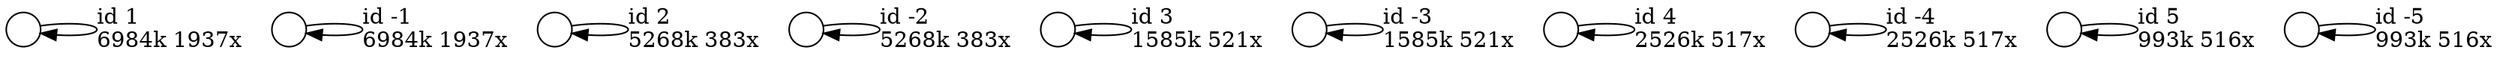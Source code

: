 digraph {
nodesep = 0.5;
node [shape = circle, label = "", height = 0.3];
"0" -> "0" [label = "id 1\l6984k 1937x", color = "black"] ;
"1" -> "1" [label = "id -1\l6984k 1937x", color = "black"] ;
"2" -> "2" [label = "id 2\l5268k 383x", color = "black"] ;
"3" -> "3" [label = "id -2\l5268k 383x", color = "black"] ;
"4" -> "4" [label = "id 3\l1585k 521x", color = "black"] ;
"5" -> "5" [label = "id -3\l1585k 521x", color = "black"] ;
"6" -> "6" [label = "id 4\l2526k 517x", color = "black"] ;
"7" -> "7" [label = "id -4\l2526k 517x", color = "black"] ;
"8" -> "8" [label = "id 5\l993k 516x", color = "black"] ;
"9" -> "9" [label = "id -5\l993k 516x", color = "black"] ;
}
